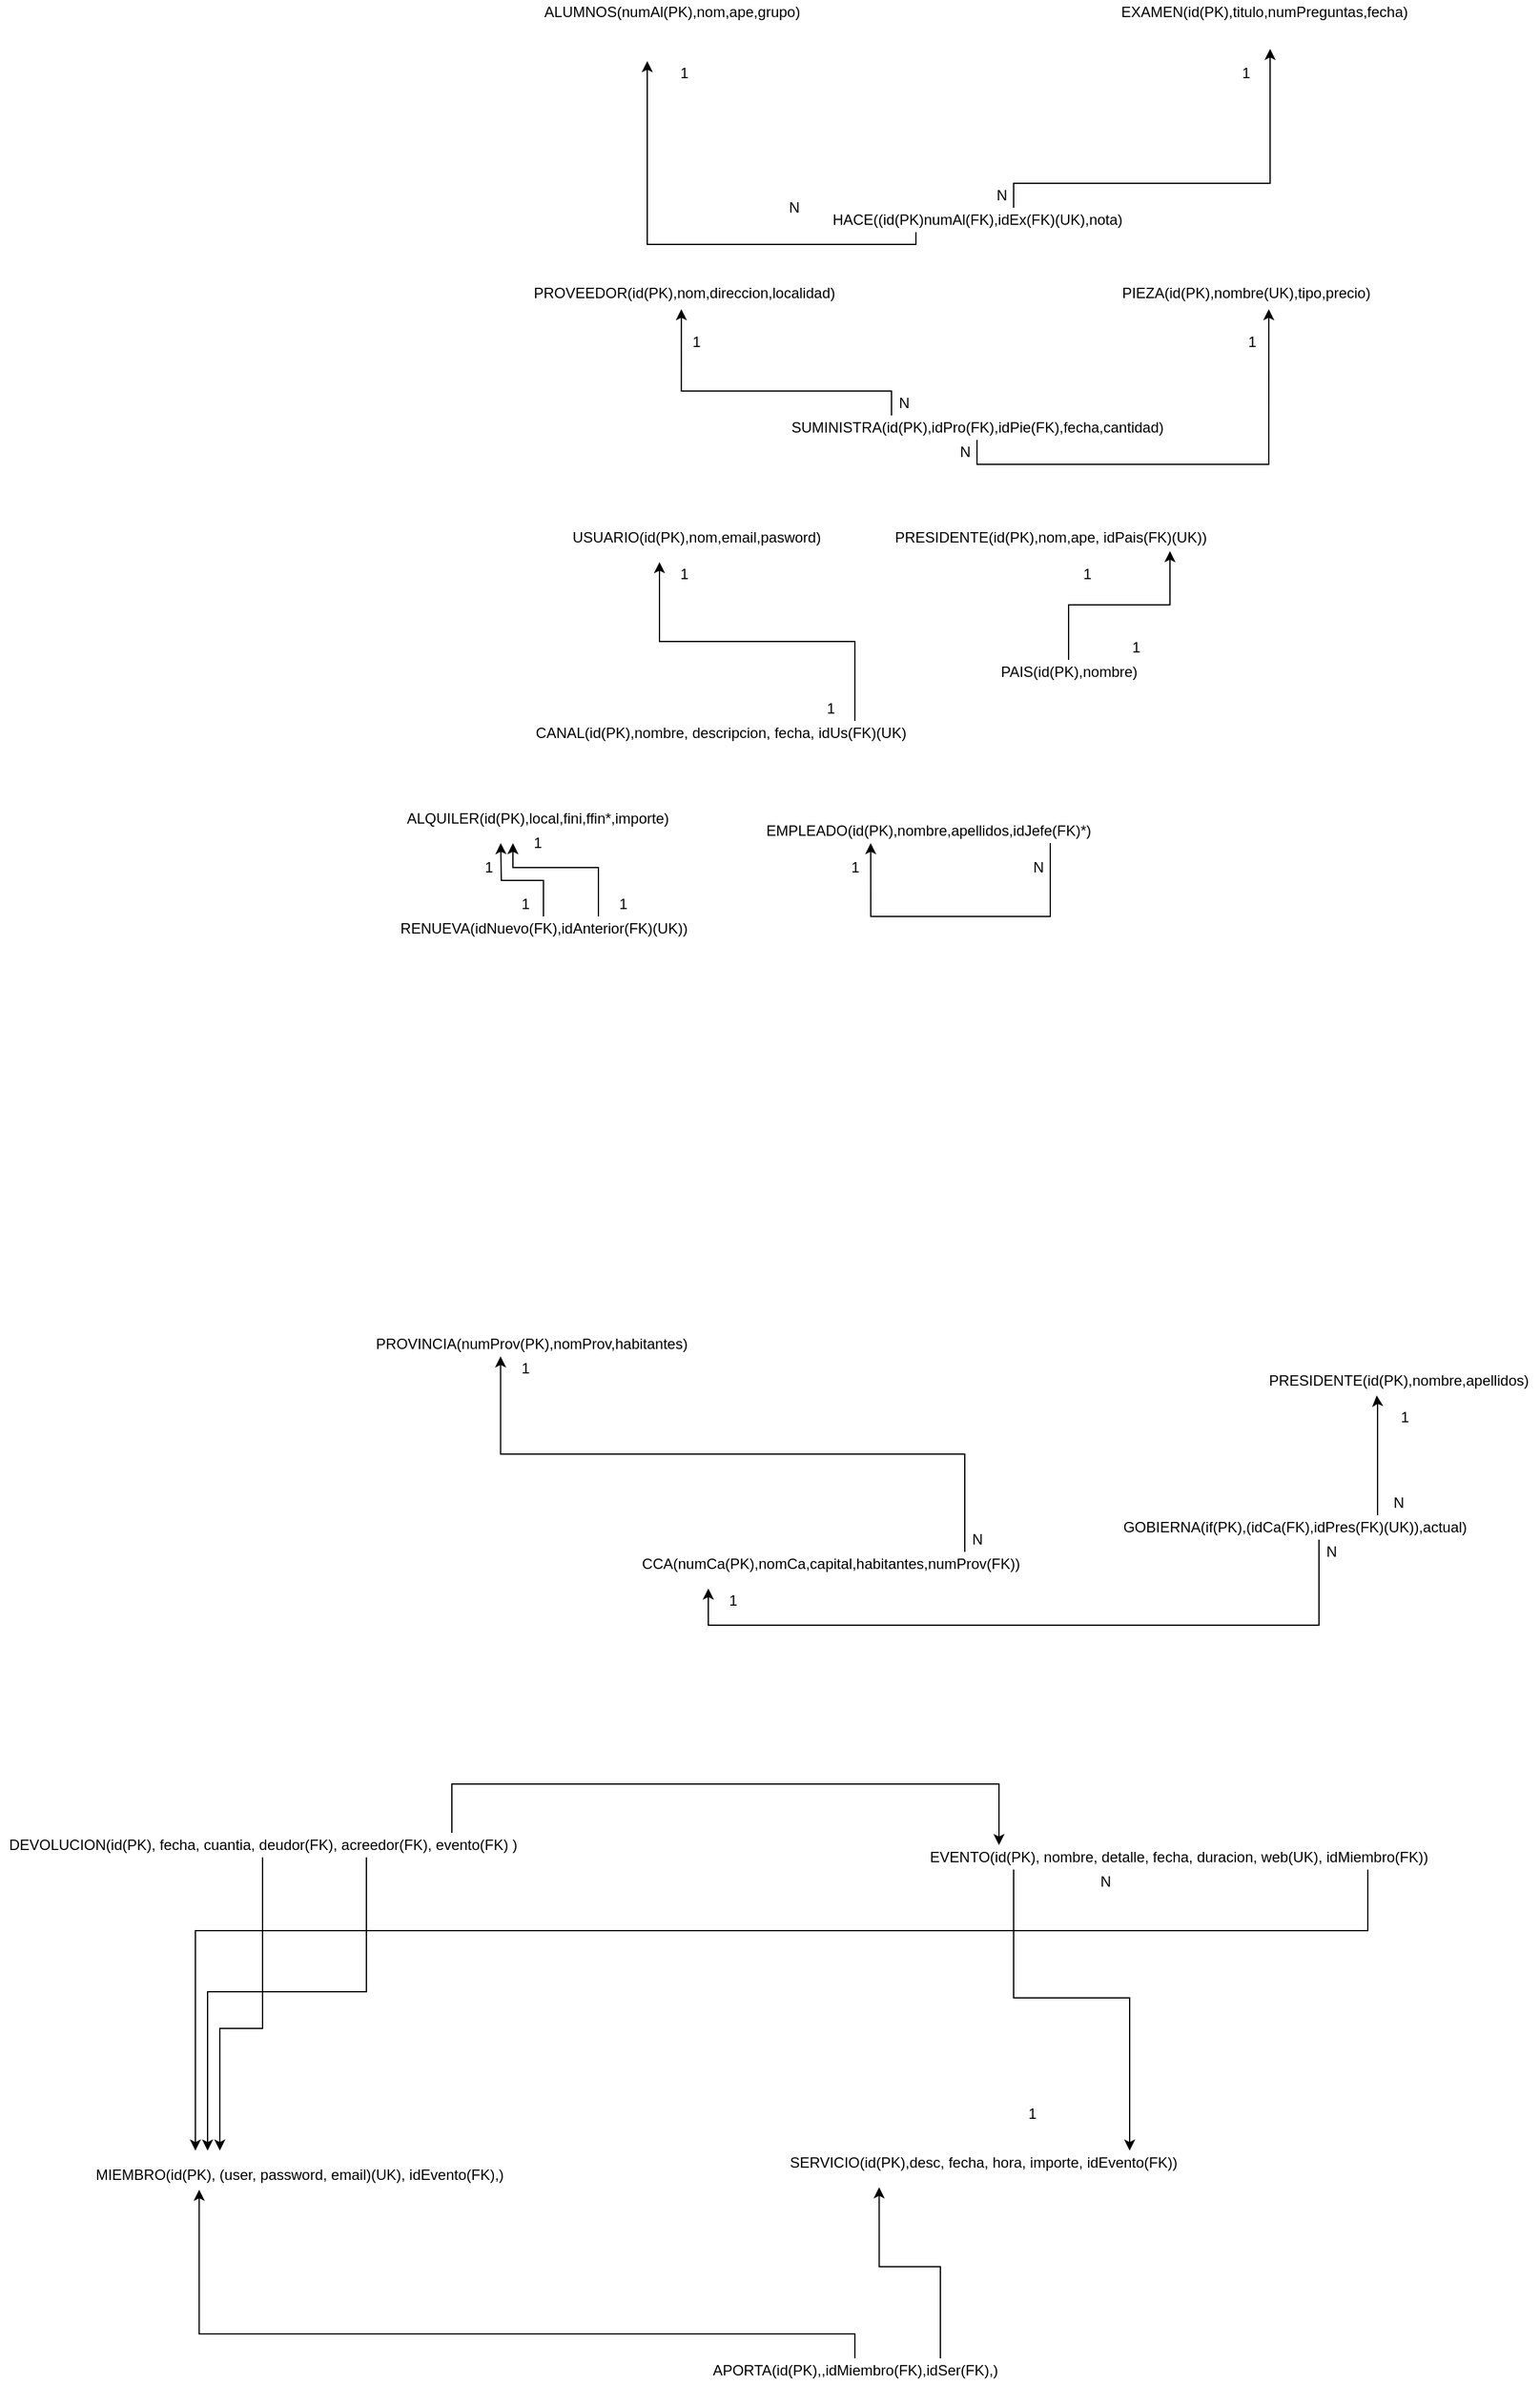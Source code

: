 <mxfile version="19.0.2" type="device"><diagram id="R2lEEEUBdFMjLlhIrx00" name="Page-1"><mxGraphModel dx="2512" dy="865" grid="1" gridSize="10" guides="1" tooltips="1" connect="1" arrows="1" fold="1" page="1" pageScale="1" pageWidth="850" pageHeight="1100" math="0" shadow="0" extFonts="Permanent Marker^https://fonts.googleapis.com/css?family=Permanent+Marker"><root><mxCell id="0"/><mxCell id="1" parent="0"/><mxCell id="1gnai2K2PXiyIuIk7VPw-1" value="ALUMNOS(numAl(PK),nom,ape,grupo)" style="text;html=1;align=center;verticalAlign=middle;resizable=0;points=[];autosize=1;strokeColor=none;fillColor=none;" parent="1" vertex="1"><mxGeometry x="-80" y="150" width="220" height="20" as="geometry"/></mxCell><mxCell id="1gnai2K2PXiyIuIk7VPw-2" value="EXAMEN(id(PK),titulo,numPreguntas,fecha)" style="text;html=1;align=center;verticalAlign=middle;resizable=0;points=[];autosize=1;strokeColor=none;fillColor=none;" parent="1" vertex="1"><mxGeometry x="390" y="150" width="250" height="20" as="geometry"/></mxCell><mxCell id="1gnai2K2PXiyIuIk7VPw-4" style="edgeStyle=orthogonalEdgeStyle;rounded=0;orthogonalLoop=1;jettySize=auto;html=1;" parent="1" source="1gnai2K2PXiyIuIk7VPw-3" edge="1"><mxGeometry relative="1" as="geometry"><mxPoint x="10" y="200" as="targetPoint"/><Array as="points"><mxPoint x="230" y="350"/><mxPoint x="10" y="350"/></Array></mxGeometry></mxCell><mxCell id="1gnai2K2PXiyIuIk7VPw-5" style="edgeStyle=orthogonalEdgeStyle;rounded=0;orthogonalLoop=1;jettySize=auto;html=1;" parent="1" source="1gnai2K2PXiyIuIk7VPw-3" edge="1"><mxGeometry relative="1" as="geometry"><mxPoint x="520" y="190" as="targetPoint"/><Array as="points"><mxPoint x="310" y="300"/><mxPoint x="520" y="300"/></Array></mxGeometry></mxCell><mxCell id="1gnai2K2PXiyIuIk7VPw-3" value="HACE((id(PK)numAl(FK),idEx(FK)(UK),nota)" style="text;html=1;align=center;verticalAlign=middle;resizable=0;points=[];autosize=1;strokeColor=none;fillColor=none;" parent="1" vertex="1"><mxGeometry x="155" y="320" width="250" height="20" as="geometry"/></mxCell><mxCell id="1gnai2K2PXiyIuIk7VPw-6" value="1" style="text;html=1;align=center;verticalAlign=middle;resizable=0;points=[];autosize=1;strokeColor=none;fillColor=none;" parent="1" vertex="1"><mxGeometry x="30" y="200" width="20" height="20" as="geometry"/></mxCell><mxCell id="1gnai2K2PXiyIuIk7VPw-7" value="N" style="text;html=1;align=center;verticalAlign=middle;resizable=0;points=[];autosize=1;strokeColor=none;fillColor=none;" parent="1" vertex="1"><mxGeometry x="120" y="310" width="20" height="20" as="geometry"/></mxCell><mxCell id="1gnai2K2PXiyIuIk7VPw-8" value="N" style="text;html=1;align=center;verticalAlign=middle;resizable=0;points=[];autosize=1;strokeColor=none;fillColor=none;" parent="1" vertex="1"><mxGeometry x="290" y="300" width="20" height="20" as="geometry"/></mxCell><mxCell id="1gnai2K2PXiyIuIk7VPw-9" value="1" style="text;html=1;align=center;verticalAlign=middle;resizable=0;points=[];autosize=1;strokeColor=none;fillColor=none;" parent="1" vertex="1"><mxGeometry x="490" y="200" width="20" height="20" as="geometry"/></mxCell><mxCell id="1gnai2K2PXiyIuIk7VPw-10" value="PROVEEDOR(id(PK),nom,direccion,localidad)" style="text;html=1;align=center;verticalAlign=middle;resizable=0;points=[];autosize=1;strokeColor=none;fillColor=none;" parent="1" vertex="1"><mxGeometry x="-90" y="380" width="260" height="20" as="geometry"/></mxCell><mxCell id="1gnai2K2PXiyIuIk7VPw-11" value="PIEZA(id(PK),nombre(UK),tipo,precio)" style="text;html=1;align=center;verticalAlign=middle;resizable=0;points=[];autosize=1;strokeColor=none;fillColor=none;" parent="1" vertex="1"><mxGeometry x="390" y="380" width="220" height="20" as="geometry"/></mxCell><mxCell id="1gnai2K2PXiyIuIk7VPw-13" style="edgeStyle=orthogonalEdgeStyle;rounded=0;orthogonalLoop=1;jettySize=auto;html=1;entryX=0.492;entryY=1.15;entryDx=0;entryDy=0;entryPerimeter=0;" parent="1" source="1gnai2K2PXiyIuIk7VPw-12" target="1gnai2K2PXiyIuIk7VPw-10" edge="1"><mxGeometry relative="1" as="geometry"><mxPoint x="40" y="410" as="targetPoint"/><Array as="points"><mxPoint x="210" y="470"/><mxPoint x="38" y="470"/></Array></mxGeometry></mxCell><mxCell id="1gnai2K2PXiyIuIk7VPw-14" style="edgeStyle=orthogonalEdgeStyle;rounded=0;orthogonalLoop=1;jettySize=auto;html=1;entryX=0.586;entryY=1.15;entryDx=0;entryDy=0;entryPerimeter=0;" parent="1" source="1gnai2K2PXiyIuIk7VPw-12" target="1gnai2K2PXiyIuIk7VPw-11" edge="1"><mxGeometry relative="1" as="geometry"><mxPoint x="520" y="420" as="targetPoint"/><Array as="points"><mxPoint x="280" y="530"/><mxPoint x="519" y="530"/></Array></mxGeometry></mxCell><mxCell id="1gnai2K2PXiyIuIk7VPw-12" value="SUMINISTRA(id(PK),idPro(FK),idPie(FK),fecha,cantidad)" style="text;html=1;align=center;verticalAlign=middle;resizable=0;points=[];autosize=1;strokeColor=none;fillColor=none;" parent="1" vertex="1"><mxGeometry x="120" y="490" width="320" height="20" as="geometry"/></mxCell><mxCell id="1gnai2K2PXiyIuIk7VPw-15" value="1" style="text;html=1;align=center;verticalAlign=middle;resizable=0;points=[];autosize=1;strokeColor=none;fillColor=none;" parent="1" vertex="1"><mxGeometry x="40" y="420" width="20" height="20" as="geometry"/></mxCell><mxCell id="1gnai2K2PXiyIuIk7VPw-16" value="N" style="text;html=1;align=center;verticalAlign=middle;resizable=0;points=[];autosize=1;strokeColor=none;fillColor=none;" parent="1" vertex="1"><mxGeometry x="210" y="470" width="20" height="20" as="geometry"/></mxCell><mxCell id="1gnai2K2PXiyIuIk7VPw-17" value="1" style="text;html=1;align=center;verticalAlign=middle;resizable=0;points=[];autosize=1;strokeColor=none;fillColor=none;" parent="1" vertex="1"><mxGeometry x="495" y="420" width="20" height="20" as="geometry"/></mxCell><mxCell id="1gnai2K2PXiyIuIk7VPw-18" value="N" style="text;html=1;align=center;verticalAlign=middle;resizable=0;points=[];autosize=1;strokeColor=none;fillColor=none;" parent="1" vertex="1"><mxGeometry x="260" y="510" width="20" height="20" as="geometry"/></mxCell><mxCell id="1gnai2K2PXiyIuIk7VPw-20" value="USUARIO(id(PK),nom,email,pasword)" style="text;html=1;align=center;verticalAlign=middle;resizable=0;points=[];autosize=1;strokeColor=none;fillColor=none;" parent="1" vertex="1"><mxGeometry x="-60" y="580" width="220" height="20" as="geometry"/></mxCell><mxCell id="1gnai2K2PXiyIuIk7VPw-23" style="edgeStyle=orthogonalEdgeStyle;rounded=0;orthogonalLoop=1;jettySize=auto;html=1;" parent="1" source="1gnai2K2PXiyIuIk7VPw-21" edge="1"><mxGeometry relative="1" as="geometry"><mxPoint x="20" y="610" as="targetPoint"/><Array as="points"><mxPoint x="180" y="675"/><mxPoint x="20" y="675"/></Array></mxGeometry></mxCell><mxCell id="1gnai2K2PXiyIuIk7VPw-21" value="CANAL(id(PK),nombre, descripcion, fecha, idUs(FK)(UK)" style="text;html=1;align=center;verticalAlign=middle;resizable=0;points=[];autosize=1;strokeColor=none;fillColor=none;" parent="1" vertex="1"><mxGeometry x="-90" y="740" width="320" height="20" as="geometry"/></mxCell><mxCell id="1gnai2K2PXiyIuIk7VPw-24" value="1" style="text;html=1;align=center;verticalAlign=middle;resizable=0;points=[];autosize=1;strokeColor=none;fillColor=none;" parent="1" vertex="1"><mxGeometry x="150" y="720" width="20" height="20" as="geometry"/></mxCell><mxCell id="1gnai2K2PXiyIuIk7VPw-25" value="1" style="text;html=1;align=center;verticalAlign=middle;resizable=0;points=[];autosize=1;strokeColor=none;fillColor=none;" parent="1" vertex="1"><mxGeometry x="30" y="610" width="20" height="20" as="geometry"/></mxCell><mxCell id="1gnai2K2PXiyIuIk7VPw-26" value="PRESIDENTE(id(PK),nom,ape, idPais(FK)(UK))" style="text;html=1;align=center;verticalAlign=middle;resizable=0;points=[];autosize=1;strokeColor=none;fillColor=none;" parent="1" vertex="1"><mxGeometry x="205" y="580" width="270" height="20" as="geometry"/></mxCell><mxCell id="1gnai2K2PXiyIuIk7VPw-31" style="edgeStyle=orthogonalEdgeStyle;rounded=0;orthogonalLoop=1;jettySize=auto;html=1;entryX=0.863;entryY=1.05;entryDx=0;entryDy=0;entryPerimeter=0;" parent="1" source="1gnai2K2PXiyIuIk7VPw-27" target="1gnai2K2PXiyIuIk7VPw-26" edge="1"><mxGeometry relative="1" as="geometry"><Array as="points"><mxPoint x="355" y="645"/><mxPoint x="438" y="645"/></Array></mxGeometry></mxCell><mxCell id="1gnai2K2PXiyIuIk7VPw-27" value="PAIS(id(PK),nombre)" style="text;html=1;align=center;verticalAlign=middle;resizable=0;points=[];autosize=1;strokeColor=none;fillColor=none;" parent="1" vertex="1"><mxGeometry x="290" y="690" width="130" height="20" as="geometry"/></mxCell><mxCell id="1gnai2K2PXiyIuIk7VPw-29" value="1" style="text;html=1;align=center;verticalAlign=middle;resizable=0;points=[];autosize=1;strokeColor=none;fillColor=none;" parent="1" vertex="1"><mxGeometry x="360" y="610" width="20" height="20" as="geometry"/></mxCell><mxCell id="1gnai2K2PXiyIuIk7VPw-30" value="1" style="text;html=1;align=center;verticalAlign=middle;resizable=0;points=[];autosize=1;strokeColor=none;fillColor=none;" parent="1" vertex="1"><mxGeometry x="400" y="670" width="20" height="20" as="geometry"/></mxCell><mxCell id="1gnai2K2PXiyIuIk7VPw-32" value="ALQUILER(id(PK),local,fini,ffin*,importe)" style="text;html=1;align=center;verticalAlign=middle;resizable=0;points=[];autosize=1;strokeColor=none;fillColor=none;" parent="1" vertex="1"><mxGeometry x="-195" y="810" width="230" height="20" as="geometry"/></mxCell><mxCell id="1gnai2K2PXiyIuIk7VPw-36" value="EMPLEADO(id(PK),nombre,apellidos,idJefe(FK)*)" style="text;html=1;align=center;verticalAlign=middle;resizable=0;points=[];autosize=1;strokeColor=none;fillColor=none;" parent="1" vertex="1"><mxGeometry x="100" y="820" width="280" height="20" as="geometry"/></mxCell><mxCell id="1gnai2K2PXiyIuIk7VPw-38" style="edgeStyle=orthogonalEdgeStyle;rounded=0;orthogonalLoop=1;jettySize=auto;html=1;entryX=0.332;entryY=1;entryDx=0;entryDy=0;entryPerimeter=0;" parent="1" source="1gnai2K2PXiyIuIk7VPw-36" target="1gnai2K2PXiyIuIk7VPw-36" edge="1"><mxGeometry relative="1" as="geometry"><Array as="points"><mxPoint x="340" y="900"/><mxPoint x="193" y="900"/></Array></mxGeometry></mxCell><mxCell id="1gnai2K2PXiyIuIk7VPw-39" value="1" style="text;html=1;align=center;verticalAlign=middle;resizable=0;points=[];autosize=1;strokeColor=none;fillColor=none;" parent="1" vertex="1"><mxGeometry x="170" y="850" width="20" height="20" as="geometry"/></mxCell><mxCell id="1gnai2K2PXiyIuIk7VPw-40" value="N" style="text;html=1;align=center;verticalAlign=middle;resizable=0;points=[];autosize=1;strokeColor=none;fillColor=none;" parent="1" vertex="1"><mxGeometry x="320" y="850" width="20" height="20" as="geometry"/></mxCell><mxCell id="1gnai2K2PXiyIuIk7VPw-42" style="edgeStyle=orthogonalEdgeStyle;rounded=0;orthogonalLoop=1;jettySize=auto;html=1;" parent="1" source="1gnai2K2PXiyIuIk7VPw-41" edge="1"><mxGeometry relative="1" as="geometry"><mxPoint x="-110" y="840" as="targetPoint"/></mxGeometry></mxCell><mxCell id="1gnai2K2PXiyIuIk7VPw-43" style="edgeStyle=orthogonalEdgeStyle;rounded=0;orthogonalLoop=1;jettySize=auto;html=1;" parent="1" source="1gnai2K2PXiyIuIk7VPw-41" edge="1"><mxGeometry relative="1" as="geometry"><mxPoint x="-100" y="840" as="targetPoint"/><Array as="points"><mxPoint x="-30" y="860"/><mxPoint x="-100" y="860"/></Array></mxGeometry></mxCell><mxCell id="1gnai2K2PXiyIuIk7VPw-41" value="RENUEVA(idNuevo(FK),idAnterior(FK)(UK))" style="text;html=1;align=center;verticalAlign=middle;resizable=0;points=[];autosize=1;strokeColor=none;fillColor=none;" parent="1" vertex="1"><mxGeometry x="-200" y="900" width="250" height="20" as="geometry"/></mxCell><mxCell id="1gnai2K2PXiyIuIk7VPw-44" value="1" style="text;html=1;align=center;verticalAlign=middle;resizable=0;points=[];autosize=1;strokeColor=none;fillColor=none;" parent="1" vertex="1"><mxGeometry x="-130" y="850" width="20" height="20" as="geometry"/></mxCell><mxCell id="1gnai2K2PXiyIuIk7VPw-45" value="1" style="text;html=1;align=center;verticalAlign=middle;resizable=0;points=[];autosize=1;strokeColor=none;fillColor=none;" parent="1" vertex="1"><mxGeometry x="-100" y="880" width="20" height="20" as="geometry"/></mxCell><mxCell id="1gnai2K2PXiyIuIk7VPw-46" value="1" style="text;html=1;align=center;verticalAlign=middle;resizable=0;points=[];autosize=1;strokeColor=none;fillColor=none;" parent="1" vertex="1"><mxGeometry x="-20" y="880" width="20" height="20" as="geometry"/></mxCell><mxCell id="1gnai2K2PXiyIuIk7VPw-47" value="1" style="text;html=1;align=center;verticalAlign=middle;resizable=0;points=[];autosize=1;strokeColor=none;fillColor=none;" parent="1" vertex="1"><mxGeometry x="-90" y="830" width="20" height="20" as="geometry"/></mxCell><mxCell id="J5EBV5Drlq4HrjL_kfLB-1" value="PROVINCIA(numProv(PK),nomProv,habitantes)" style="text;html=1;align=center;verticalAlign=middle;resizable=0;points=[];autosize=1;strokeColor=none;fillColor=none;" parent="1" vertex="1"><mxGeometry x="-220" y="1240" width="270" height="20" as="geometry"/></mxCell><mxCell id="J5EBV5Drlq4HrjL_kfLB-4" style="edgeStyle=orthogonalEdgeStyle;rounded=0;orthogonalLoop=1;jettySize=auto;html=1;entryX=0.407;entryY=1;entryDx=0;entryDy=0;entryPerimeter=0;" parent="1" source="J5EBV5Drlq4HrjL_kfLB-2" target="J5EBV5Drlq4HrjL_kfLB-1" edge="1"><mxGeometry relative="1" as="geometry"><Array as="points"><mxPoint x="270" y="1340"/><mxPoint x="-110" y="1340"/></Array></mxGeometry></mxCell><mxCell id="J5EBV5Drlq4HrjL_kfLB-2" value="CCA(numCa(PK),nomCa,capital,habitantes,numProv(FK))" style="text;html=1;align=center;verticalAlign=middle;resizable=0;points=[];autosize=1;strokeColor=none;fillColor=none;" parent="1" vertex="1"><mxGeometry y="1420" width="320" height="20" as="geometry"/></mxCell><mxCell id="J5EBV5Drlq4HrjL_kfLB-5" value="1" style="text;html=1;align=center;verticalAlign=middle;resizable=0;points=[];autosize=1;strokeColor=none;fillColor=none;" parent="1" vertex="1"><mxGeometry x="-100" y="1260" width="20" height="20" as="geometry"/></mxCell><mxCell id="J5EBV5Drlq4HrjL_kfLB-6" value="N" style="text;html=1;align=center;verticalAlign=middle;resizable=0;points=[];autosize=1;strokeColor=none;fillColor=none;" parent="1" vertex="1"><mxGeometry x="270" y="1400" width="20" height="20" as="geometry"/></mxCell><mxCell id="J5EBV5Drlq4HrjL_kfLB-7" value="PRESIDENTE(id(PK),nombre,apellidos)" style="text;html=1;align=center;verticalAlign=middle;resizable=0;points=[];autosize=1;strokeColor=none;fillColor=none;" parent="1" vertex="1"><mxGeometry x="510" y="1270" width="230" height="20" as="geometry"/></mxCell><mxCell id="J5EBV5Drlq4HrjL_kfLB-9" style="edgeStyle=orthogonalEdgeStyle;rounded=0;orthogonalLoop=1;jettySize=auto;html=1;entryX=0.423;entryY=1.1;entryDx=0;entryDy=0;entryPerimeter=0;" parent="1" source="J5EBV5Drlq4HrjL_kfLB-8" target="J5EBV5Drlq4HrjL_kfLB-7" edge="1"><mxGeometry relative="1" as="geometry"><mxPoint x="600" y="1300" as="targetPoint"/><Array as="points"><mxPoint x="608" y="1300"/><mxPoint x="608" y="1300"/></Array></mxGeometry></mxCell><mxCell id="J5EBV5Drlq4HrjL_kfLB-11" style="edgeStyle=orthogonalEdgeStyle;rounded=0;orthogonalLoop=1;jettySize=auto;html=1;" parent="1" source="J5EBV5Drlq4HrjL_kfLB-8" edge="1"><mxGeometry relative="1" as="geometry"><mxPoint x="60" y="1450" as="targetPoint"/><Array as="points"><mxPoint x="560" y="1480"/><mxPoint x="60" y="1480"/></Array></mxGeometry></mxCell><mxCell id="J5EBV5Drlq4HrjL_kfLB-8" value="GOBIERNA(if(PK),(idCa(FK),idPres(FK)(UK)),actual)" style="text;html=1;align=center;verticalAlign=middle;resizable=0;points=[];autosize=1;strokeColor=none;fillColor=none;" parent="1" vertex="1"><mxGeometry x="390" y="1390" width="300" height="20" as="geometry"/></mxCell><mxCell id="J5EBV5Drlq4HrjL_kfLB-12" value="1" style="text;html=1;align=center;verticalAlign=middle;resizable=0;points=[];autosize=1;strokeColor=none;fillColor=none;" parent="1" vertex="1"><mxGeometry x="620" y="1300" width="20" height="20" as="geometry"/></mxCell><mxCell id="J5EBV5Drlq4HrjL_kfLB-13" value="N" style="text;html=1;align=center;verticalAlign=middle;resizable=0;points=[];autosize=1;strokeColor=none;fillColor=none;" parent="1" vertex="1"><mxGeometry x="560" y="1410" width="20" height="20" as="geometry"/></mxCell><mxCell id="J5EBV5Drlq4HrjL_kfLB-16" value="1" style="text;html=1;align=center;verticalAlign=middle;resizable=0;points=[];autosize=1;strokeColor=none;fillColor=none;" parent="1" vertex="1"><mxGeometry x="70" y="1450" width="20" height="20" as="geometry"/></mxCell><mxCell id="J5EBV5Drlq4HrjL_kfLB-17" value="N" style="text;html=1;align=center;verticalAlign=middle;resizable=0;points=[];autosize=1;strokeColor=none;fillColor=none;" parent="1" vertex="1"><mxGeometry x="615" y="1370" width="20" height="20" as="geometry"/></mxCell><mxCell id="FwHOhHxgISXe3VIIzIyg-17" style="edgeStyle=orthogonalEdgeStyle;rounded=0;orthogonalLoop=1;jettySize=auto;html=1;" edge="1" parent="1" source="FwHOhHxgISXe3VIIzIyg-2"><mxGeometry relative="1" as="geometry"><mxPoint x="-350" y="1910" as="targetPoint"/><Array as="points"><mxPoint x="-220" y="1780"/><mxPoint x="-350" y="1780"/></Array></mxGeometry></mxCell><mxCell id="FwHOhHxgISXe3VIIzIyg-18" style="edgeStyle=orthogonalEdgeStyle;rounded=0;orthogonalLoop=1;jettySize=auto;html=1;" edge="1" parent="1" source="FwHOhHxgISXe3VIIzIyg-2"><mxGeometry relative="1" as="geometry"><mxPoint x="-340" y="1910" as="targetPoint"/><Array as="points"><mxPoint x="-305" y="1810"/><mxPoint x="-340" y="1810"/></Array></mxGeometry></mxCell><mxCell id="FwHOhHxgISXe3VIIzIyg-19" style="edgeStyle=orthogonalEdgeStyle;rounded=0;orthogonalLoop=1;jettySize=auto;html=1;entryX=0.15;entryY=0;entryDx=0;entryDy=0;entryPerimeter=0;" edge="1" parent="1" source="FwHOhHxgISXe3VIIzIyg-2" target="FwHOhHxgISXe3VIIzIyg-3"><mxGeometry relative="1" as="geometry"><Array as="points"><mxPoint x="-150" y="1610"/><mxPoint x="298" y="1610"/></Array></mxGeometry></mxCell><mxCell id="FwHOhHxgISXe3VIIzIyg-2" value="DEVOLUCION(id(PK), fecha, cuantia, deudor(FK), acreedor(FK), evento(FK) )" style="text;html=1;align=center;verticalAlign=middle;resizable=0;points=[];autosize=1;strokeColor=none;fillColor=none;" vertex="1" parent="1"><mxGeometry x="-520" y="1650" width="430" height="20" as="geometry"/></mxCell><mxCell id="FwHOhHxgISXe3VIIzIyg-5" style="edgeStyle=orthogonalEdgeStyle;rounded=0;orthogonalLoop=1;jettySize=auto;html=1;" edge="1" parent="1" source="FwHOhHxgISXe3VIIzIyg-3" target="FwHOhHxgISXe3VIIzIyg-9"><mxGeometry relative="1" as="geometry"><mxPoint x="295" y="1890" as="targetPoint"/><Array as="points"><mxPoint x="310" y="1785"/><mxPoint x="405" y="1785"/></Array></mxGeometry></mxCell><mxCell id="FwHOhHxgISXe3VIIzIyg-16" style="edgeStyle=orthogonalEdgeStyle;rounded=0;orthogonalLoop=1;jettySize=auto;html=1;" edge="1" parent="1" source="FwHOhHxgISXe3VIIzIyg-3"><mxGeometry relative="1" as="geometry"><mxPoint x="-360" y="1910" as="targetPoint"/><Array as="points"><mxPoint x="600" y="1730"/><mxPoint x="-360" y="1730"/></Array></mxGeometry></mxCell><mxCell id="FwHOhHxgISXe3VIIzIyg-3" value="EVENTO(id(PK), nombre, detalle, fecha, duracion, web(UK), idMiembro(FK))" style="text;html=1;align=center;verticalAlign=middle;resizable=0;points=[];autosize=1;strokeColor=none;fillColor=none;" vertex="1" parent="1"><mxGeometry x="235" y="1660" width="420" height="20" as="geometry"/></mxCell><mxCell id="FwHOhHxgISXe3VIIzIyg-4" value="MIEMBRO(id(PK), (user, password, email)(UK), idEvento(FK),)" style="text;html=1;align=center;verticalAlign=middle;resizable=0;points=[];autosize=1;strokeColor=none;fillColor=none;" vertex="1" parent="1"><mxGeometry x="-450" y="1920" width="350" height="20" as="geometry"/></mxCell><mxCell id="FwHOhHxgISXe3VIIzIyg-6" value="1" style="text;html=1;align=center;verticalAlign=middle;resizable=0;points=[];autosize=1;strokeColor=none;fillColor=none;" vertex="1" parent="1"><mxGeometry x="315" y="1870" width="20" height="20" as="geometry"/></mxCell><mxCell id="FwHOhHxgISXe3VIIzIyg-7" value="N" style="text;html=1;align=center;verticalAlign=middle;resizable=0;points=[];autosize=1;strokeColor=none;fillColor=none;" vertex="1" parent="1"><mxGeometry x="375" y="1680" width="20" height="20" as="geometry"/></mxCell><mxCell id="FwHOhHxgISXe3VIIzIyg-9" value="SERVICIO(id(PK),desc, fecha, hora, importe, idEvento(FK))" style="text;html=1;align=center;verticalAlign=middle;resizable=0;points=[];autosize=1;strokeColor=none;fillColor=none;" vertex="1" parent="1"><mxGeometry x="120" y="1910" width="330" height="20" as="geometry"/></mxCell><mxCell id="FwHOhHxgISXe3VIIzIyg-13" style="edgeStyle=orthogonalEdgeStyle;rounded=0;orthogonalLoop=1;jettySize=auto;html=1;entryX=0.266;entryY=1.1;entryDx=0;entryDy=0;entryPerimeter=0;" edge="1" parent="1" source="FwHOhHxgISXe3VIIzIyg-10" target="FwHOhHxgISXe3VIIzIyg-4"><mxGeometry relative="1" as="geometry"><Array as="points"><mxPoint x="180" y="2060"/><mxPoint x="-357" y="2060"/></Array></mxGeometry></mxCell><mxCell id="FwHOhHxgISXe3VIIzIyg-14" style="edgeStyle=orthogonalEdgeStyle;rounded=0;orthogonalLoop=1;jettySize=auto;html=1;entryX=0.242;entryY=1.5;entryDx=0;entryDy=0;entryPerimeter=0;" edge="1" parent="1" source="FwHOhHxgISXe3VIIzIyg-10" target="FwHOhHxgISXe3VIIzIyg-9"><mxGeometry relative="1" as="geometry"><Array as="points"><mxPoint x="250" y="2005"/><mxPoint x="200" y="2005"/></Array></mxGeometry></mxCell><mxCell id="FwHOhHxgISXe3VIIzIyg-10" value="APORTA(id(PK),,idMiembro(FK),idSer(FK),)" style="text;html=1;align=center;verticalAlign=middle;resizable=0;points=[];autosize=1;strokeColor=none;fillColor=none;" vertex="1" parent="1"><mxGeometry x="55" y="2080" width="250" height="20" as="geometry"/></mxCell></root></mxGraphModel></diagram></mxfile>